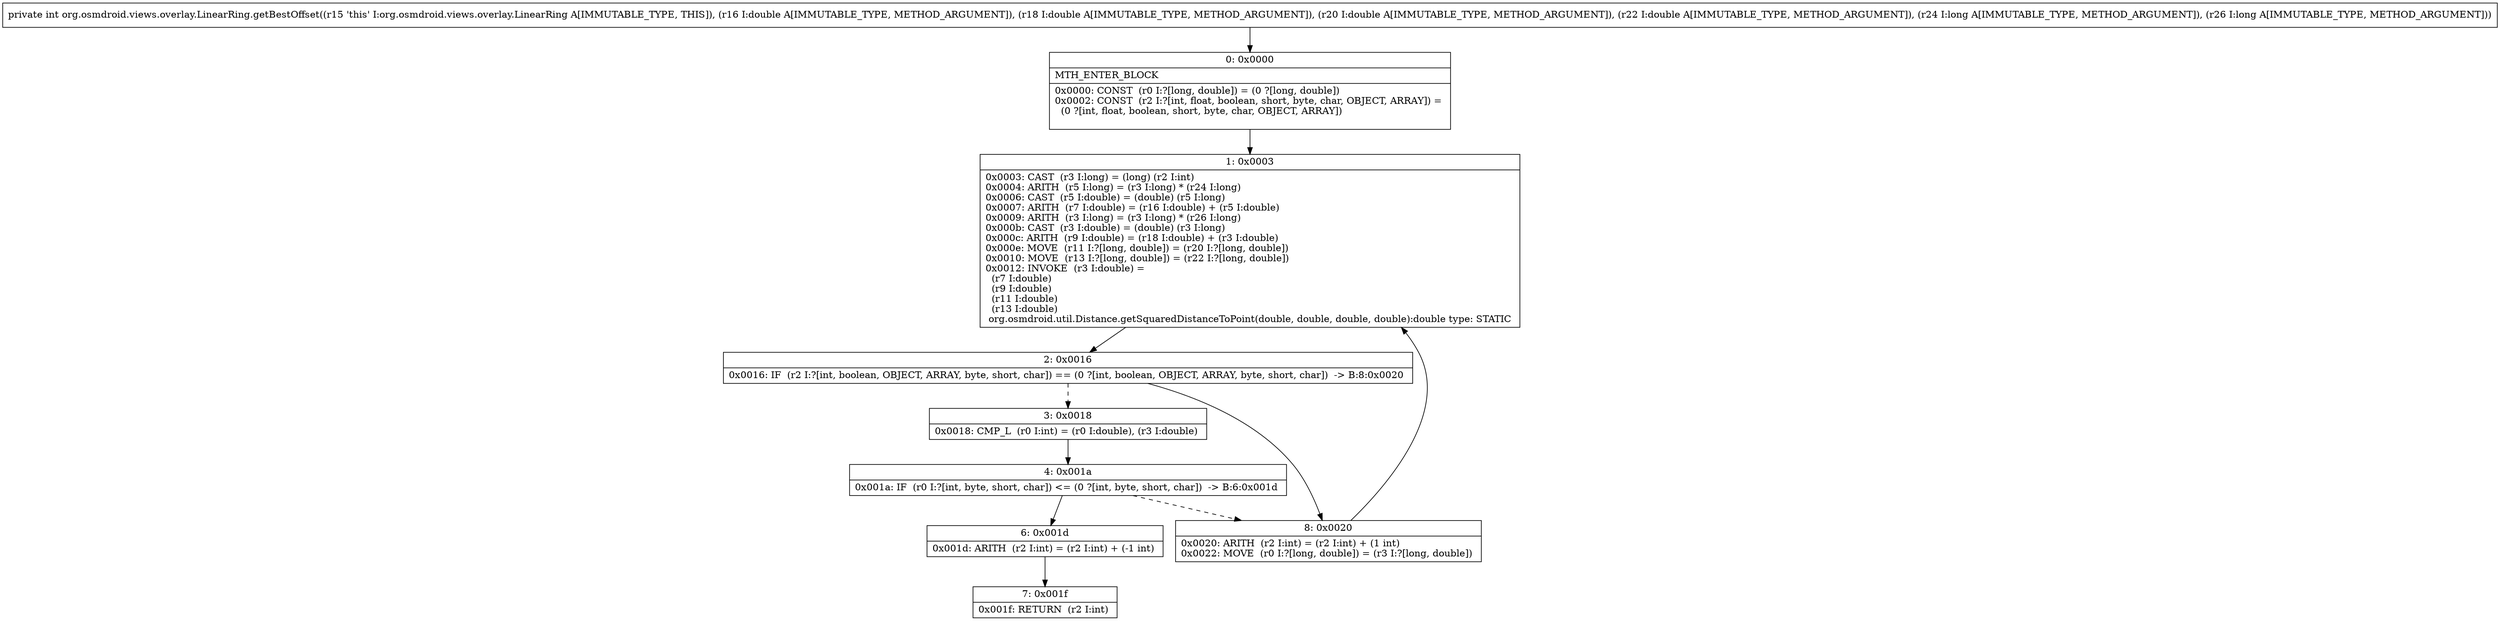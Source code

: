 digraph "CFG fororg.osmdroid.views.overlay.LinearRing.getBestOffset(DDDDJJ)I" {
Node_0 [shape=record,label="{0\:\ 0x0000|MTH_ENTER_BLOCK\l|0x0000: CONST  (r0 I:?[long, double]) = (0 ?[long, double]) \l0x0002: CONST  (r2 I:?[int, float, boolean, short, byte, char, OBJECT, ARRAY]) = \l  (0 ?[int, float, boolean, short, byte, char, OBJECT, ARRAY])\l \l}"];
Node_1 [shape=record,label="{1\:\ 0x0003|0x0003: CAST  (r3 I:long) = (long) (r2 I:int) \l0x0004: ARITH  (r5 I:long) = (r3 I:long) * (r24 I:long) \l0x0006: CAST  (r5 I:double) = (double) (r5 I:long) \l0x0007: ARITH  (r7 I:double) = (r16 I:double) + (r5 I:double) \l0x0009: ARITH  (r3 I:long) = (r3 I:long) * (r26 I:long) \l0x000b: CAST  (r3 I:double) = (double) (r3 I:long) \l0x000c: ARITH  (r9 I:double) = (r18 I:double) + (r3 I:double) \l0x000e: MOVE  (r11 I:?[long, double]) = (r20 I:?[long, double]) \l0x0010: MOVE  (r13 I:?[long, double]) = (r22 I:?[long, double]) \l0x0012: INVOKE  (r3 I:double) = \l  (r7 I:double)\l  (r9 I:double)\l  (r11 I:double)\l  (r13 I:double)\l org.osmdroid.util.Distance.getSquaredDistanceToPoint(double, double, double, double):double type: STATIC \l}"];
Node_2 [shape=record,label="{2\:\ 0x0016|0x0016: IF  (r2 I:?[int, boolean, OBJECT, ARRAY, byte, short, char]) == (0 ?[int, boolean, OBJECT, ARRAY, byte, short, char])  \-\> B:8:0x0020 \l}"];
Node_3 [shape=record,label="{3\:\ 0x0018|0x0018: CMP_L  (r0 I:int) = (r0 I:double), (r3 I:double) \l}"];
Node_4 [shape=record,label="{4\:\ 0x001a|0x001a: IF  (r0 I:?[int, byte, short, char]) \<= (0 ?[int, byte, short, char])  \-\> B:6:0x001d \l}"];
Node_6 [shape=record,label="{6\:\ 0x001d|0x001d: ARITH  (r2 I:int) = (r2 I:int) + (\-1 int) \l}"];
Node_7 [shape=record,label="{7\:\ 0x001f|0x001f: RETURN  (r2 I:int) \l}"];
Node_8 [shape=record,label="{8\:\ 0x0020|0x0020: ARITH  (r2 I:int) = (r2 I:int) + (1 int) \l0x0022: MOVE  (r0 I:?[long, double]) = (r3 I:?[long, double]) \l}"];
MethodNode[shape=record,label="{private int org.osmdroid.views.overlay.LinearRing.getBestOffset((r15 'this' I:org.osmdroid.views.overlay.LinearRing A[IMMUTABLE_TYPE, THIS]), (r16 I:double A[IMMUTABLE_TYPE, METHOD_ARGUMENT]), (r18 I:double A[IMMUTABLE_TYPE, METHOD_ARGUMENT]), (r20 I:double A[IMMUTABLE_TYPE, METHOD_ARGUMENT]), (r22 I:double A[IMMUTABLE_TYPE, METHOD_ARGUMENT]), (r24 I:long A[IMMUTABLE_TYPE, METHOD_ARGUMENT]), (r26 I:long A[IMMUTABLE_TYPE, METHOD_ARGUMENT])) }"];
MethodNode -> Node_0;
Node_0 -> Node_1;
Node_1 -> Node_2;
Node_2 -> Node_3[style=dashed];
Node_2 -> Node_8;
Node_3 -> Node_4;
Node_4 -> Node_6;
Node_4 -> Node_8[style=dashed];
Node_6 -> Node_7;
Node_8 -> Node_1;
}


